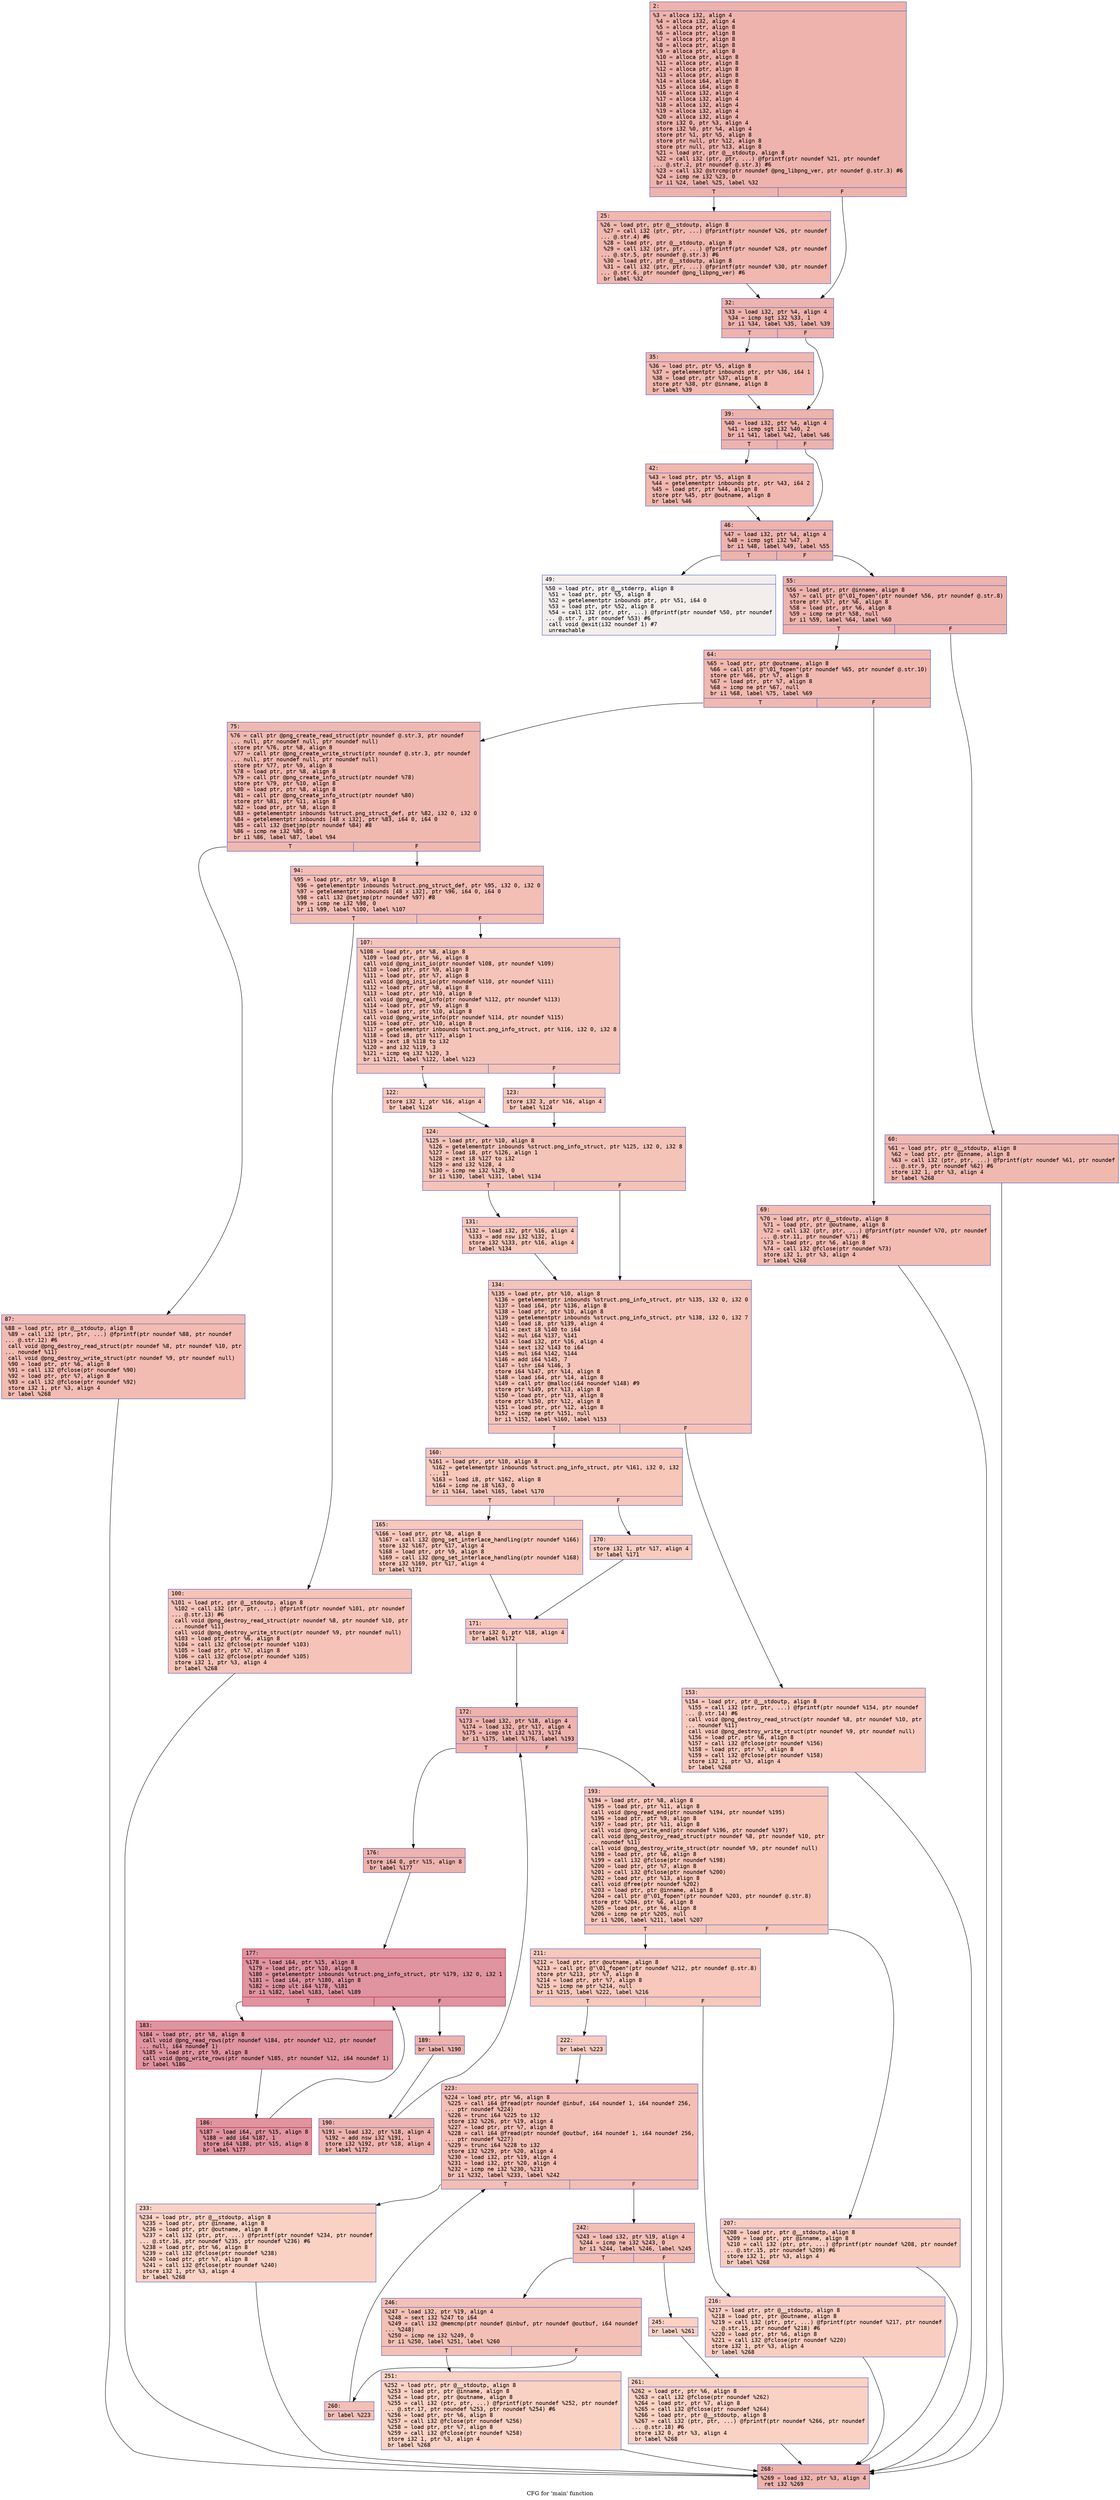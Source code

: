 digraph "CFG for 'main' function" {
	label="CFG for 'main' function";

	Node0x600000706210 [shape=record,color="#3d50c3ff", style=filled, fillcolor="#d6524470" fontname="Courier",label="{2:\l|  %3 = alloca i32, align 4\l  %4 = alloca i32, align 4\l  %5 = alloca ptr, align 8\l  %6 = alloca ptr, align 8\l  %7 = alloca ptr, align 8\l  %8 = alloca ptr, align 8\l  %9 = alloca ptr, align 8\l  %10 = alloca ptr, align 8\l  %11 = alloca ptr, align 8\l  %12 = alloca ptr, align 8\l  %13 = alloca ptr, align 8\l  %14 = alloca i64, align 8\l  %15 = alloca i64, align 8\l  %16 = alloca i32, align 4\l  %17 = alloca i32, align 4\l  %18 = alloca i32, align 4\l  %19 = alloca i32, align 4\l  %20 = alloca i32, align 4\l  store i32 0, ptr %3, align 4\l  store i32 %0, ptr %4, align 4\l  store ptr %1, ptr %5, align 8\l  store ptr null, ptr %12, align 8\l  store ptr null, ptr %13, align 8\l  %21 = load ptr, ptr @__stdoutp, align 8\l  %22 = call i32 (ptr, ptr, ...) @fprintf(ptr noundef %21, ptr noundef\l... @.str.2, ptr noundef @.str.3) #6\l  %23 = call i32 @strcmp(ptr noundef @png_libpng_ver, ptr noundef @.str.3) #6\l  %24 = icmp ne i32 %23, 0\l  br i1 %24, label %25, label %32\l|{<s0>T|<s1>F}}"];
	Node0x600000706210:s0 -> Node0x600000706260[tooltip="2 -> 25\nProbability 62.50%" ];
	Node0x600000706210:s1 -> Node0x6000007062b0[tooltip="2 -> 32\nProbability 37.50%" ];
	Node0x600000706260 [shape=record,color="#3d50c3ff", style=filled, fillcolor="#dc5d4a70" fontname="Courier",label="{25:\l|  %26 = load ptr, ptr @__stdoutp, align 8\l  %27 = call i32 (ptr, ptr, ...) @fprintf(ptr noundef %26, ptr noundef\l... @.str.4) #6\l  %28 = load ptr, ptr @__stdoutp, align 8\l  %29 = call i32 (ptr, ptr, ...) @fprintf(ptr noundef %28, ptr noundef\l... @.str.5, ptr noundef @.str.3) #6\l  %30 = load ptr, ptr @__stdoutp, align 8\l  %31 = call i32 (ptr, ptr, ...) @fprintf(ptr noundef %30, ptr noundef\l... @.str.6, ptr noundef @png_libpng_ver) #6\l  br label %32\l}"];
	Node0x600000706260 -> Node0x6000007062b0[tooltip="25 -> 32\nProbability 100.00%" ];
	Node0x6000007062b0 [shape=record,color="#3d50c3ff", style=filled, fillcolor="#d6524470" fontname="Courier",label="{32:\l|  %33 = load i32, ptr %4, align 4\l  %34 = icmp sgt i32 %33, 1\l  br i1 %34, label %35, label %39\l|{<s0>T|<s1>F}}"];
	Node0x6000007062b0:s0 -> Node0x600000706300[tooltip="32 -> 35\nProbability 50.00%" ];
	Node0x6000007062b0:s1 -> Node0x600000706350[tooltip="32 -> 39\nProbability 50.00%" ];
	Node0x600000706300 [shape=record,color="#3d50c3ff", style=filled, fillcolor="#dc5d4a70" fontname="Courier",label="{35:\l|  %36 = load ptr, ptr %5, align 8\l  %37 = getelementptr inbounds ptr, ptr %36, i64 1\l  %38 = load ptr, ptr %37, align 8\l  store ptr %38, ptr @inname, align 8\l  br label %39\l}"];
	Node0x600000706300 -> Node0x600000706350[tooltip="35 -> 39\nProbability 100.00%" ];
	Node0x600000706350 [shape=record,color="#3d50c3ff", style=filled, fillcolor="#d6524470" fontname="Courier",label="{39:\l|  %40 = load i32, ptr %4, align 4\l  %41 = icmp sgt i32 %40, 2\l  br i1 %41, label %42, label %46\l|{<s0>T|<s1>F}}"];
	Node0x600000706350:s0 -> Node0x6000007063a0[tooltip="39 -> 42\nProbability 50.00%" ];
	Node0x600000706350:s1 -> Node0x6000007063f0[tooltip="39 -> 46\nProbability 50.00%" ];
	Node0x6000007063a0 [shape=record,color="#3d50c3ff", style=filled, fillcolor="#dc5d4a70" fontname="Courier",label="{42:\l|  %43 = load ptr, ptr %5, align 8\l  %44 = getelementptr inbounds ptr, ptr %43, i64 2\l  %45 = load ptr, ptr %44, align 8\l  store ptr %45, ptr @outname, align 8\l  br label %46\l}"];
	Node0x6000007063a0 -> Node0x6000007063f0[tooltip="42 -> 46\nProbability 100.00%" ];
	Node0x6000007063f0 [shape=record,color="#3d50c3ff", style=filled, fillcolor="#d6524470" fontname="Courier",label="{46:\l|  %47 = load i32, ptr %4, align 4\l  %48 = icmp sgt i32 %47, 3\l  br i1 %48, label %49, label %55\l|{<s0>T|<s1>F}}"];
	Node0x6000007063f0:s0 -> Node0x600000706440[tooltip="46 -> 49\nProbability 0.00%" ];
	Node0x6000007063f0:s1 -> Node0x600000706490[tooltip="46 -> 55\nProbability 100.00%" ];
	Node0x600000706440 [shape=record,color="#3d50c3ff", style=filled, fillcolor="#e5d8d170" fontname="Courier",label="{49:\l|  %50 = load ptr, ptr @__stderrp, align 8\l  %51 = load ptr, ptr %5, align 8\l  %52 = getelementptr inbounds ptr, ptr %51, i64 0\l  %53 = load ptr, ptr %52, align 8\l  %54 = call i32 (ptr, ptr, ...) @fprintf(ptr noundef %50, ptr noundef\l... @.str.7, ptr noundef %53) #6\l  call void @exit(i32 noundef 1) #7\l  unreachable\l}"];
	Node0x600000706490 [shape=record,color="#3d50c3ff", style=filled, fillcolor="#d6524470" fontname="Courier",label="{55:\l|  %56 = load ptr, ptr @inname, align 8\l  %57 = call ptr @\"\\01_fopen\"(ptr noundef %56, ptr noundef @.str.8)\l  store ptr %57, ptr %6, align 8\l  %58 = load ptr, ptr %6, align 8\l  %59 = icmp ne ptr %58, null\l  br i1 %59, label %64, label %60\l|{<s0>T|<s1>F}}"];
	Node0x600000706490:s0 -> Node0x600000706530[tooltip="55 -> 64\nProbability 62.50%" ];
	Node0x600000706490:s1 -> Node0x6000007064e0[tooltip="55 -> 60\nProbability 37.50%" ];
	Node0x6000007064e0 [shape=record,color="#3d50c3ff", style=filled, fillcolor="#de614d70" fontname="Courier",label="{60:\l|  %61 = load ptr, ptr @__stdoutp, align 8\l  %62 = load ptr, ptr @inname, align 8\l  %63 = call i32 (ptr, ptr, ...) @fprintf(ptr noundef %61, ptr noundef\l... @.str.9, ptr noundef %62) #6\l  store i32 1, ptr %3, align 4\l  br label %268\l}"];
	Node0x6000007064e0 -> Node0x6000007070c0[tooltip="60 -> 268\nProbability 100.00%" ];
	Node0x600000706530 [shape=record,color="#3d50c3ff", style=filled, fillcolor="#dc5d4a70" fontname="Courier",label="{64:\l|  %65 = load ptr, ptr @outname, align 8\l  %66 = call ptr @\"\\01_fopen\"(ptr noundef %65, ptr noundef @.str.10)\l  store ptr %66, ptr %7, align 8\l  %67 = load ptr, ptr %7, align 8\l  %68 = icmp ne ptr %67, null\l  br i1 %68, label %75, label %69\l|{<s0>T|<s1>F}}"];
	Node0x600000706530:s0 -> Node0x6000007065d0[tooltip="64 -> 75\nProbability 62.50%" ];
	Node0x600000706530:s1 -> Node0x600000706580[tooltip="64 -> 69\nProbability 37.50%" ];
	Node0x600000706580 [shape=record,color="#3d50c3ff", style=filled, fillcolor="#e1675170" fontname="Courier",label="{69:\l|  %70 = load ptr, ptr @__stdoutp, align 8\l  %71 = load ptr, ptr @outname, align 8\l  %72 = call i32 (ptr, ptr, ...) @fprintf(ptr noundef %70, ptr noundef\l... @.str.11, ptr noundef %71) #6\l  %73 = load ptr, ptr %6, align 8\l  %74 = call i32 @fclose(ptr noundef %73)\l  store i32 1, ptr %3, align 4\l  br label %268\l}"];
	Node0x600000706580 -> Node0x6000007070c0[tooltip="69 -> 268\nProbability 100.00%" ];
	Node0x6000007065d0 [shape=record,color="#3d50c3ff", style=filled, fillcolor="#de614d70" fontname="Courier",label="{75:\l|  %76 = call ptr @png_create_read_struct(ptr noundef @.str.3, ptr noundef\l... null, ptr noundef null, ptr noundef null)\l  store ptr %76, ptr %8, align 8\l  %77 = call ptr @png_create_write_struct(ptr noundef @.str.3, ptr noundef\l... null, ptr noundef null, ptr noundef null)\l  store ptr %77, ptr %9, align 8\l  %78 = load ptr, ptr %8, align 8\l  %79 = call ptr @png_create_info_struct(ptr noundef %78)\l  store ptr %79, ptr %10, align 8\l  %80 = load ptr, ptr %8, align 8\l  %81 = call ptr @png_create_info_struct(ptr noundef %80)\l  store ptr %81, ptr %11, align 8\l  %82 = load ptr, ptr %8, align 8\l  %83 = getelementptr inbounds %struct.png_struct_def, ptr %82, i32 0, i32 0\l  %84 = getelementptr inbounds [48 x i32], ptr %83, i64 0, i64 0\l  %85 = call i32 @setjmp(ptr noundef %84) #8\l  %86 = icmp ne i32 %85, 0\l  br i1 %86, label %87, label %94\l|{<s0>T|<s1>F}}"];
	Node0x6000007065d0:s0 -> Node0x600000706620[tooltip="75 -> 87\nProbability 62.50%" ];
	Node0x6000007065d0:s1 -> Node0x600000706670[tooltip="75 -> 94\nProbability 37.50%" ];
	Node0x600000706620 [shape=record,color="#3d50c3ff", style=filled, fillcolor="#e1675170" fontname="Courier",label="{87:\l|  %88 = load ptr, ptr @__stdoutp, align 8\l  %89 = call i32 (ptr, ptr, ...) @fprintf(ptr noundef %88, ptr noundef\l... @.str.12) #6\l  call void @png_destroy_read_struct(ptr noundef %8, ptr noundef %10, ptr\l... noundef %11)\l  call void @png_destroy_write_struct(ptr noundef %9, ptr noundef null)\l  %90 = load ptr, ptr %6, align 8\l  %91 = call i32 @fclose(ptr noundef %90)\l  %92 = load ptr, ptr %7, align 8\l  %93 = call i32 @fclose(ptr noundef %92)\l  store i32 1, ptr %3, align 4\l  br label %268\l}"];
	Node0x600000706620 -> Node0x6000007070c0[tooltip="87 -> 268\nProbability 100.00%" ];
	Node0x600000706670 [shape=record,color="#3d50c3ff", style=filled, fillcolor="#e36c5570" fontname="Courier",label="{94:\l|  %95 = load ptr, ptr %9, align 8\l  %96 = getelementptr inbounds %struct.png_struct_def, ptr %95, i32 0, i32 0\l  %97 = getelementptr inbounds [48 x i32], ptr %96, i64 0, i64 0\l  %98 = call i32 @setjmp(ptr noundef %97) #8\l  %99 = icmp ne i32 %98, 0\l  br i1 %99, label %100, label %107\l|{<s0>T|<s1>F}}"];
	Node0x600000706670:s0 -> Node0x6000007066c0[tooltip="94 -> 100\nProbability 62.50%" ];
	Node0x600000706670:s1 -> Node0x600000706710[tooltip="94 -> 107\nProbability 37.50%" ];
	Node0x6000007066c0 [shape=record,color="#3d50c3ff", style=filled, fillcolor="#e8765c70" fontname="Courier",label="{100:\l|  %101 = load ptr, ptr @__stdoutp, align 8\l  %102 = call i32 (ptr, ptr, ...) @fprintf(ptr noundef %101, ptr noundef\l... @.str.13) #6\l  call void @png_destroy_read_struct(ptr noundef %8, ptr noundef %10, ptr\l... noundef %11)\l  call void @png_destroy_write_struct(ptr noundef %9, ptr noundef null)\l  %103 = load ptr, ptr %6, align 8\l  %104 = call i32 @fclose(ptr noundef %103)\l  %105 = load ptr, ptr %7, align 8\l  %106 = call i32 @fclose(ptr noundef %105)\l  store i32 1, ptr %3, align 4\l  br label %268\l}"];
	Node0x6000007066c0 -> Node0x6000007070c0[tooltip="100 -> 268\nProbability 100.00%" ];
	Node0x600000706710 [shape=record,color="#3d50c3ff", style=filled, fillcolor="#e97a5f70" fontname="Courier",label="{107:\l|  %108 = load ptr, ptr %8, align 8\l  %109 = load ptr, ptr %6, align 8\l  call void @png_init_io(ptr noundef %108, ptr noundef %109)\l  %110 = load ptr, ptr %9, align 8\l  %111 = load ptr, ptr %7, align 8\l  call void @png_init_io(ptr noundef %110, ptr noundef %111)\l  %112 = load ptr, ptr %8, align 8\l  %113 = load ptr, ptr %10, align 8\l  call void @png_read_info(ptr noundef %112, ptr noundef %113)\l  %114 = load ptr, ptr %9, align 8\l  %115 = load ptr, ptr %10, align 8\l  call void @png_write_info(ptr noundef %114, ptr noundef %115)\l  %116 = load ptr, ptr %10, align 8\l  %117 = getelementptr inbounds %struct.png_info_struct, ptr %116, i32 0, i32 8\l  %118 = load i8, ptr %117, align 1\l  %119 = zext i8 %118 to i32\l  %120 = and i32 %119, 3\l  %121 = icmp eq i32 %120, 3\l  br i1 %121, label %122, label %123\l|{<s0>T|<s1>F}}"];
	Node0x600000706710:s0 -> Node0x600000706760[tooltip="107 -> 122\nProbability 50.00%" ];
	Node0x600000706710:s1 -> Node0x6000007067b0[tooltip="107 -> 123\nProbability 50.00%" ];
	Node0x600000706760 [shape=record,color="#3d50c3ff", style=filled, fillcolor="#ed836670" fontname="Courier",label="{122:\l|  store i32 1, ptr %16, align 4\l  br label %124\l}"];
	Node0x600000706760 -> Node0x600000706800[tooltip="122 -> 124\nProbability 100.00%" ];
	Node0x6000007067b0 [shape=record,color="#3d50c3ff", style=filled, fillcolor="#ed836670" fontname="Courier",label="{123:\l|  store i32 3, ptr %16, align 4\l  br label %124\l}"];
	Node0x6000007067b0 -> Node0x600000706800[tooltip="123 -> 124\nProbability 100.00%" ];
	Node0x600000706800 [shape=record,color="#3d50c3ff", style=filled, fillcolor="#e97a5f70" fontname="Courier",label="{124:\l|  %125 = load ptr, ptr %10, align 8\l  %126 = getelementptr inbounds %struct.png_info_struct, ptr %125, i32 0, i32 8\l  %127 = load i8, ptr %126, align 1\l  %128 = zext i8 %127 to i32\l  %129 = and i32 %128, 4\l  %130 = icmp ne i32 %129, 0\l  br i1 %130, label %131, label %134\l|{<s0>T|<s1>F}}"];
	Node0x600000706800:s0 -> Node0x600000706850[tooltip="124 -> 131\nProbability 50.00%" ];
	Node0x600000706800:s1 -> Node0x6000007068a0[tooltip="124 -> 134\nProbability 50.00%" ];
	Node0x600000706850 [shape=record,color="#3d50c3ff", style=filled, fillcolor="#ed836670" fontname="Courier",label="{131:\l|  %132 = load i32, ptr %16, align 4\l  %133 = add nsw i32 %132, 1\l  store i32 %133, ptr %16, align 4\l  br label %134\l}"];
	Node0x600000706850 -> Node0x6000007068a0[tooltip="131 -> 134\nProbability 100.00%" ];
	Node0x6000007068a0 [shape=record,color="#3d50c3ff", style=filled, fillcolor="#e97a5f70" fontname="Courier",label="{134:\l|  %135 = load ptr, ptr %10, align 8\l  %136 = getelementptr inbounds %struct.png_info_struct, ptr %135, i32 0, i32 0\l  %137 = load i64, ptr %136, align 8\l  %138 = load ptr, ptr %10, align 8\l  %139 = getelementptr inbounds %struct.png_info_struct, ptr %138, i32 0, i32 7\l  %140 = load i8, ptr %139, align 4\l  %141 = zext i8 %140 to i64\l  %142 = mul i64 %137, %141\l  %143 = load i32, ptr %16, align 4\l  %144 = sext i32 %143 to i64\l  %145 = mul i64 %142, %144\l  %146 = add i64 %145, 7\l  %147 = lshr i64 %146, 3\l  store i64 %147, ptr %14, align 8\l  %148 = load i64, ptr %14, align 8\l  %149 = call ptr @malloc(i64 noundef %148) #9\l  store ptr %149, ptr %13, align 8\l  %150 = load ptr, ptr %13, align 8\l  store ptr %150, ptr %12, align 8\l  %151 = load ptr, ptr %12, align 8\l  %152 = icmp ne ptr %151, null\l  br i1 %152, label %160, label %153\l|{<s0>T|<s1>F}}"];
	Node0x6000007068a0:s0 -> Node0x600000706940[tooltip="134 -> 160\nProbability 62.50%" ];
	Node0x6000007068a0:s1 -> Node0x6000007068f0[tooltip="134 -> 153\nProbability 37.50%" ];
	Node0x6000007068f0 [shape=record,color="#3d50c3ff", style=filled, fillcolor="#ef886b70" fontname="Courier",label="{153:\l|  %154 = load ptr, ptr @__stdoutp, align 8\l  %155 = call i32 (ptr, ptr, ...) @fprintf(ptr noundef %154, ptr noundef\l... @.str.14) #6\l  call void @png_destroy_read_struct(ptr noundef %8, ptr noundef %10, ptr\l... noundef %11)\l  call void @png_destroy_write_struct(ptr noundef %9, ptr noundef null)\l  %156 = load ptr, ptr %6, align 8\l  %157 = call i32 @fclose(ptr noundef %156)\l  %158 = load ptr, ptr %7, align 8\l  %159 = call i32 @fclose(ptr noundef %158)\l  store i32 1, ptr %3, align 4\l  br label %268\l}"];
	Node0x6000007068f0 -> Node0x6000007070c0[tooltip="153 -> 268\nProbability 100.00%" ];
	Node0x600000706940 [shape=record,color="#3d50c3ff", style=filled, fillcolor="#ec7f6370" fontname="Courier",label="{160:\l|  %161 = load ptr, ptr %10, align 8\l  %162 = getelementptr inbounds %struct.png_info_struct, ptr %161, i32 0, i32\l... 11\l  %163 = load i8, ptr %162, align 8\l  %164 = icmp ne i8 %163, 0\l  br i1 %164, label %165, label %170\l|{<s0>T|<s1>F}}"];
	Node0x600000706940:s0 -> Node0x600000706990[tooltip="160 -> 165\nProbability 62.50%" ];
	Node0x600000706940:s1 -> Node0x6000007069e0[tooltip="160 -> 170\nProbability 37.50%" ];
	Node0x600000706990 [shape=record,color="#3d50c3ff", style=filled, fillcolor="#ed836670" fontname="Courier",label="{165:\l|  %166 = load ptr, ptr %8, align 8\l  %167 = call i32 @png_set_interlace_handling(ptr noundef %166)\l  store i32 %167, ptr %17, align 4\l  %168 = load ptr, ptr %9, align 8\l  %169 = call i32 @png_set_interlace_handling(ptr noundef %168)\l  store i32 %169, ptr %17, align 4\l  br label %171\l}"];
	Node0x600000706990 -> Node0x600000706a30[tooltip="165 -> 171\nProbability 100.00%" ];
	Node0x6000007069e0 [shape=record,color="#3d50c3ff", style=filled, fillcolor="#f08b6e70" fontname="Courier",label="{170:\l|  store i32 1, ptr %17, align 4\l  br label %171\l}"];
	Node0x6000007069e0 -> Node0x600000706a30[tooltip="170 -> 171\nProbability 100.00%" ];
	Node0x600000706a30 [shape=record,color="#3d50c3ff", style=filled, fillcolor="#ec7f6370" fontname="Courier",label="{171:\l|  store i32 0, ptr %18, align 4\l  br label %172\l}"];
	Node0x600000706a30 -> Node0x600000706a80[tooltip="171 -> 172\nProbability 100.00%" ];
	Node0x600000706a80 [shape=record,color="#3d50c3ff", style=filled, fillcolor="#d6524470" fontname="Courier",label="{172:\l|  %173 = load i32, ptr %18, align 4\l  %174 = load i32, ptr %17, align 4\l  %175 = icmp slt i32 %173, %174\l  br i1 %175, label %176, label %193\l|{<s0>T|<s1>F}}"];
	Node0x600000706a80:s0 -> Node0x600000706ad0[tooltip="172 -> 176\nProbability 96.88%" ];
	Node0x600000706a80:s1 -> Node0x600000706cb0[tooltip="172 -> 193\nProbability 3.12%" ];
	Node0x600000706ad0 [shape=record,color="#3d50c3ff", style=filled, fillcolor="#d6524470" fontname="Courier",label="{176:\l|  store i64 0, ptr %15, align 8\l  br label %177\l}"];
	Node0x600000706ad0 -> Node0x600000706b20[tooltip="176 -> 177\nProbability 100.00%" ];
	Node0x600000706b20 [shape=record,color="#b70d28ff", style=filled, fillcolor="#b70d2870" fontname="Courier",label="{177:\l|  %178 = load i64, ptr %15, align 8\l  %179 = load ptr, ptr %10, align 8\l  %180 = getelementptr inbounds %struct.png_info_struct, ptr %179, i32 0, i32 1\l  %181 = load i64, ptr %180, align 8\l  %182 = icmp ult i64 %178, %181\l  br i1 %182, label %183, label %189\l|{<s0>T|<s1>F}}"];
	Node0x600000706b20:s0 -> Node0x600000706b70[tooltip="177 -> 183\nProbability 96.88%" ];
	Node0x600000706b20:s1 -> Node0x600000706c10[tooltip="177 -> 189\nProbability 3.12%" ];
	Node0x600000706b70 [shape=record,color="#b70d28ff", style=filled, fillcolor="#b70d2870" fontname="Courier",label="{183:\l|  %184 = load ptr, ptr %8, align 8\l  call void @png_read_rows(ptr noundef %184, ptr noundef %12, ptr noundef\l... null, i64 noundef 1)\l  %185 = load ptr, ptr %9, align 8\l  call void @png_write_rows(ptr noundef %185, ptr noundef %12, i64 noundef 1)\l  br label %186\l}"];
	Node0x600000706b70 -> Node0x600000706bc0[tooltip="183 -> 186\nProbability 100.00%" ];
	Node0x600000706bc0 [shape=record,color="#b70d28ff", style=filled, fillcolor="#b70d2870" fontname="Courier",label="{186:\l|  %187 = load i64, ptr %15, align 8\l  %188 = add i64 %187, 1\l  store i64 %188, ptr %15, align 8\l  br label %177\l}"];
	Node0x600000706bc0 -> Node0x600000706b20[tooltip="186 -> 177\nProbability 100.00%" ];
	Node0x600000706c10 [shape=record,color="#3d50c3ff", style=filled, fillcolor="#d6524470" fontname="Courier",label="{189:\l|  br label %190\l}"];
	Node0x600000706c10 -> Node0x600000706c60[tooltip="189 -> 190\nProbability 100.00%" ];
	Node0x600000706c60 [shape=record,color="#3d50c3ff", style=filled, fillcolor="#d6524470" fontname="Courier",label="{190:\l|  %191 = load i32, ptr %18, align 4\l  %192 = add nsw i32 %191, 1\l  store i32 %192, ptr %18, align 4\l  br label %172\l}"];
	Node0x600000706c60 -> Node0x600000706a80[tooltip="190 -> 172\nProbability 100.00%" ];
	Node0x600000706cb0 [shape=record,color="#3d50c3ff", style=filled, fillcolor="#ec7f6370" fontname="Courier",label="{193:\l|  %194 = load ptr, ptr %8, align 8\l  %195 = load ptr, ptr %11, align 8\l  call void @png_read_end(ptr noundef %194, ptr noundef %195)\l  %196 = load ptr, ptr %9, align 8\l  %197 = load ptr, ptr %11, align 8\l  call void @png_write_end(ptr noundef %196, ptr noundef %197)\l  call void @png_destroy_read_struct(ptr noundef %8, ptr noundef %10, ptr\l... noundef %11)\l  call void @png_destroy_write_struct(ptr noundef %9, ptr noundef null)\l  %198 = load ptr, ptr %6, align 8\l  %199 = call i32 @fclose(ptr noundef %198)\l  %200 = load ptr, ptr %7, align 8\l  %201 = call i32 @fclose(ptr noundef %200)\l  %202 = load ptr, ptr %13, align 8\l  call void @free(ptr noundef %202)\l  %203 = load ptr, ptr @inname, align 8\l  %204 = call ptr @\"\\01_fopen\"(ptr noundef %203, ptr noundef @.str.8)\l  store ptr %204, ptr %6, align 8\l  %205 = load ptr, ptr %6, align 8\l  %206 = icmp ne ptr %205, null\l  br i1 %206, label %211, label %207\l|{<s0>T|<s1>F}}"];
	Node0x600000706cb0:s0 -> Node0x600000706d50[tooltip="193 -> 211\nProbability 62.50%" ];
	Node0x600000706cb0:s1 -> Node0x600000706d00[tooltip="193 -> 207\nProbability 37.50%" ];
	Node0x600000706d00 [shape=record,color="#3d50c3ff", style=filled, fillcolor="#f08b6e70" fontname="Courier",label="{207:\l|  %208 = load ptr, ptr @__stdoutp, align 8\l  %209 = load ptr, ptr @inname, align 8\l  %210 = call i32 (ptr, ptr, ...) @fprintf(ptr noundef %208, ptr noundef\l... @.str.15, ptr noundef %209) #6\l  store i32 1, ptr %3, align 4\l  br label %268\l}"];
	Node0x600000706d00 -> Node0x6000007070c0[tooltip="207 -> 268\nProbability 100.00%" ];
	Node0x600000706d50 [shape=record,color="#3d50c3ff", style=filled, fillcolor="#ed836670" fontname="Courier",label="{211:\l|  %212 = load ptr, ptr @outname, align 8\l  %213 = call ptr @\"\\01_fopen\"(ptr noundef %212, ptr noundef @.str.8)\l  store ptr %213, ptr %7, align 8\l  %214 = load ptr, ptr %7, align 8\l  %215 = icmp ne ptr %214, null\l  br i1 %215, label %222, label %216\l|{<s0>T|<s1>F}}"];
	Node0x600000706d50:s0 -> Node0x600000706df0[tooltip="211 -> 222\nProbability 62.50%" ];
	Node0x600000706d50:s1 -> Node0x600000706da0[tooltip="211 -> 216\nProbability 37.50%" ];
	Node0x600000706da0 [shape=record,color="#3d50c3ff", style=filled, fillcolor="#f2907270" fontname="Courier",label="{216:\l|  %217 = load ptr, ptr @__stdoutp, align 8\l  %218 = load ptr, ptr @outname, align 8\l  %219 = call i32 (ptr, ptr, ...) @fprintf(ptr noundef %217, ptr noundef\l... @.str.15, ptr noundef %218) #6\l  %220 = load ptr, ptr %6, align 8\l  %221 = call i32 @fclose(ptr noundef %220)\l  store i32 1, ptr %3, align 4\l  br label %268\l}"];
	Node0x600000706da0 -> Node0x6000007070c0[tooltip="216 -> 268\nProbability 100.00%" ];
	Node0x600000706df0 [shape=record,color="#3d50c3ff", style=filled, fillcolor="#f08b6e70" fontname="Courier",label="{222:\l|  br label %223\l}"];
	Node0x600000706df0 -> Node0x600000706e40[tooltip="222 -> 223\nProbability 100.00%" ];
	Node0x600000706e40 [shape=record,color="#3d50c3ff", style=filled, fillcolor="#e36c5570" fontname="Courier",label="{223:\l|  %224 = load ptr, ptr %6, align 8\l  %225 = call i64 @fread(ptr noundef @inbuf, i64 noundef 1, i64 noundef 256,\l... ptr noundef %224)\l  %226 = trunc i64 %225 to i32\l  store i32 %226, ptr %19, align 4\l  %227 = load ptr, ptr %7, align 8\l  %228 = call i64 @fread(ptr noundef @outbuf, i64 noundef 1, i64 noundef 256,\l... ptr noundef %227)\l  %229 = trunc i64 %228 to i32\l  store i32 %229, ptr %20, align 4\l  %230 = load i32, ptr %19, align 4\l  %231 = load i32, ptr %20, align 4\l  %232 = icmp ne i32 %230, %231\l  br i1 %232, label %233, label %242\l|{<s0>T|<s1>F}}"];
	Node0x600000706e40:s0 -> Node0x600000706e90[tooltip="223 -> 233\nProbability 3.12%" ];
	Node0x600000706e40:s1 -> Node0x600000706ee0[tooltip="223 -> 242\nProbability 96.88%" ];
	Node0x600000706e90 [shape=record,color="#3d50c3ff", style=filled, fillcolor="#f4987a70" fontname="Courier",label="{233:\l|  %234 = load ptr, ptr @__stdoutp, align 8\l  %235 = load ptr, ptr @inname, align 8\l  %236 = load ptr, ptr @outname, align 8\l  %237 = call i32 (ptr, ptr, ...) @fprintf(ptr noundef %234, ptr noundef\l... @.str.16, ptr noundef %235, ptr noundef %236) #6\l  %238 = load ptr, ptr %6, align 8\l  %239 = call i32 @fclose(ptr noundef %238)\l  %240 = load ptr, ptr %7, align 8\l  %241 = call i32 @fclose(ptr noundef %240)\l  store i32 1, ptr %3, align 4\l  br label %268\l}"];
	Node0x600000706e90 -> Node0x6000007070c0[tooltip="233 -> 268\nProbability 100.00%" ];
	Node0x600000706ee0 [shape=record,color="#3d50c3ff", style=filled, fillcolor="#e36c5570" fontname="Courier",label="{242:\l|  %243 = load i32, ptr %19, align 4\l  %244 = icmp ne i32 %243, 0\l  br i1 %244, label %246, label %245\l|{<s0>T|<s1>F}}"];
	Node0x600000706ee0:s0 -> Node0x600000706f80[tooltip="242 -> 246\nProbability 96.88%" ];
	Node0x600000706ee0:s1 -> Node0x600000706f30[tooltip="242 -> 245\nProbability 3.12%" ];
	Node0x600000706f30 [shape=record,color="#3d50c3ff", style=filled, fillcolor="#f4987a70" fontname="Courier",label="{245:\l|  br label %261\l}"];
	Node0x600000706f30 -> Node0x600000707070[tooltip="245 -> 261\nProbability 100.00%" ];
	Node0x600000706f80 [shape=record,color="#3d50c3ff", style=filled, fillcolor="#e5705870" fontname="Courier",label="{246:\l|  %247 = load i32, ptr %19, align 4\l  %248 = sext i32 %247 to i64\l  %249 = call i32 @memcmp(ptr noundef @inbuf, ptr noundef @outbuf, i64 noundef\l... %248)\l  %250 = icmp ne i32 %249, 0\l  br i1 %250, label %251, label %260\l|{<s0>T|<s1>F}}"];
	Node0x600000706f80:s0 -> Node0x600000706fd0[tooltip="246 -> 251\nProbability 3.12%" ];
	Node0x600000706f80:s1 -> Node0x600000707020[tooltip="246 -> 260\nProbability 96.88%" ];
	Node0x600000706fd0 [shape=record,color="#3d50c3ff", style=filled, fillcolor="#f4987a70" fontname="Courier",label="{251:\l|  %252 = load ptr, ptr @__stdoutp, align 8\l  %253 = load ptr, ptr @inname, align 8\l  %254 = load ptr, ptr @outname, align 8\l  %255 = call i32 (ptr, ptr, ...) @fprintf(ptr noundef %252, ptr noundef\l... @.str.17, ptr noundef %253, ptr noundef %254) #6\l  %256 = load ptr, ptr %6, align 8\l  %257 = call i32 @fclose(ptr noundef %256)\l  %258 = load ptr, ptr %7, align 8\l  %259 = call i32 @fclose(ptr noundef %258)\l  store i32 1, ptr %3, align 4\l  br label %268\l}"];
	Node0x600000706fd0 -> Node0x6000007070c0[tooltip="251 -> 268\nProbability 100.00%" ];
	Node0x600000707020 [shape=record,color="#3d50c3ff", style=filled, fillcolor="#e5705870" fontname="Courier",label="{260:\l|  br label %223\l}"];
	Node0x600000707020 -> Node0x600000706e40[tooltip="260 -> 223\nProbability 100.00%" ];
	Node0x600000707070 [shape=record,color="#3d50c3ff", style=filled, fillcolor="#f4987a70" fontname="Courier",label="{261:\l|  %262 = load ptr, ptr %6, align 8\l  %263 = call i32 @fclose(ptr noundef %262)\l  %264 = load ptr, ptr %7, align 8\l  %265 = call i32 @fclose(ptr noundef %264)\l  %266 = load ptr, ptr @__stdoutp, align 8\l  %267 = call i32 (ptr, ptr, ...) @fprintf(ptr noundef %266, ptr noundef\l... @.str.18) #6\l  store i32 0, ptr %3, align 4\l  br label %268\l}"];
	Node0x600000707070 -> Node0x6000007070c0[tooltip="261 -> 268\nProbability 100.00%" ];
	Node0x6000007070c0 [shape=record,color="#3d50c3ff", style=filled, fillcolor="#d6524470" fontname="Courier",label="{268:\l|  %269 = load i32, ptr %3, align 4\l  ret i32 %269\l}"];
}
